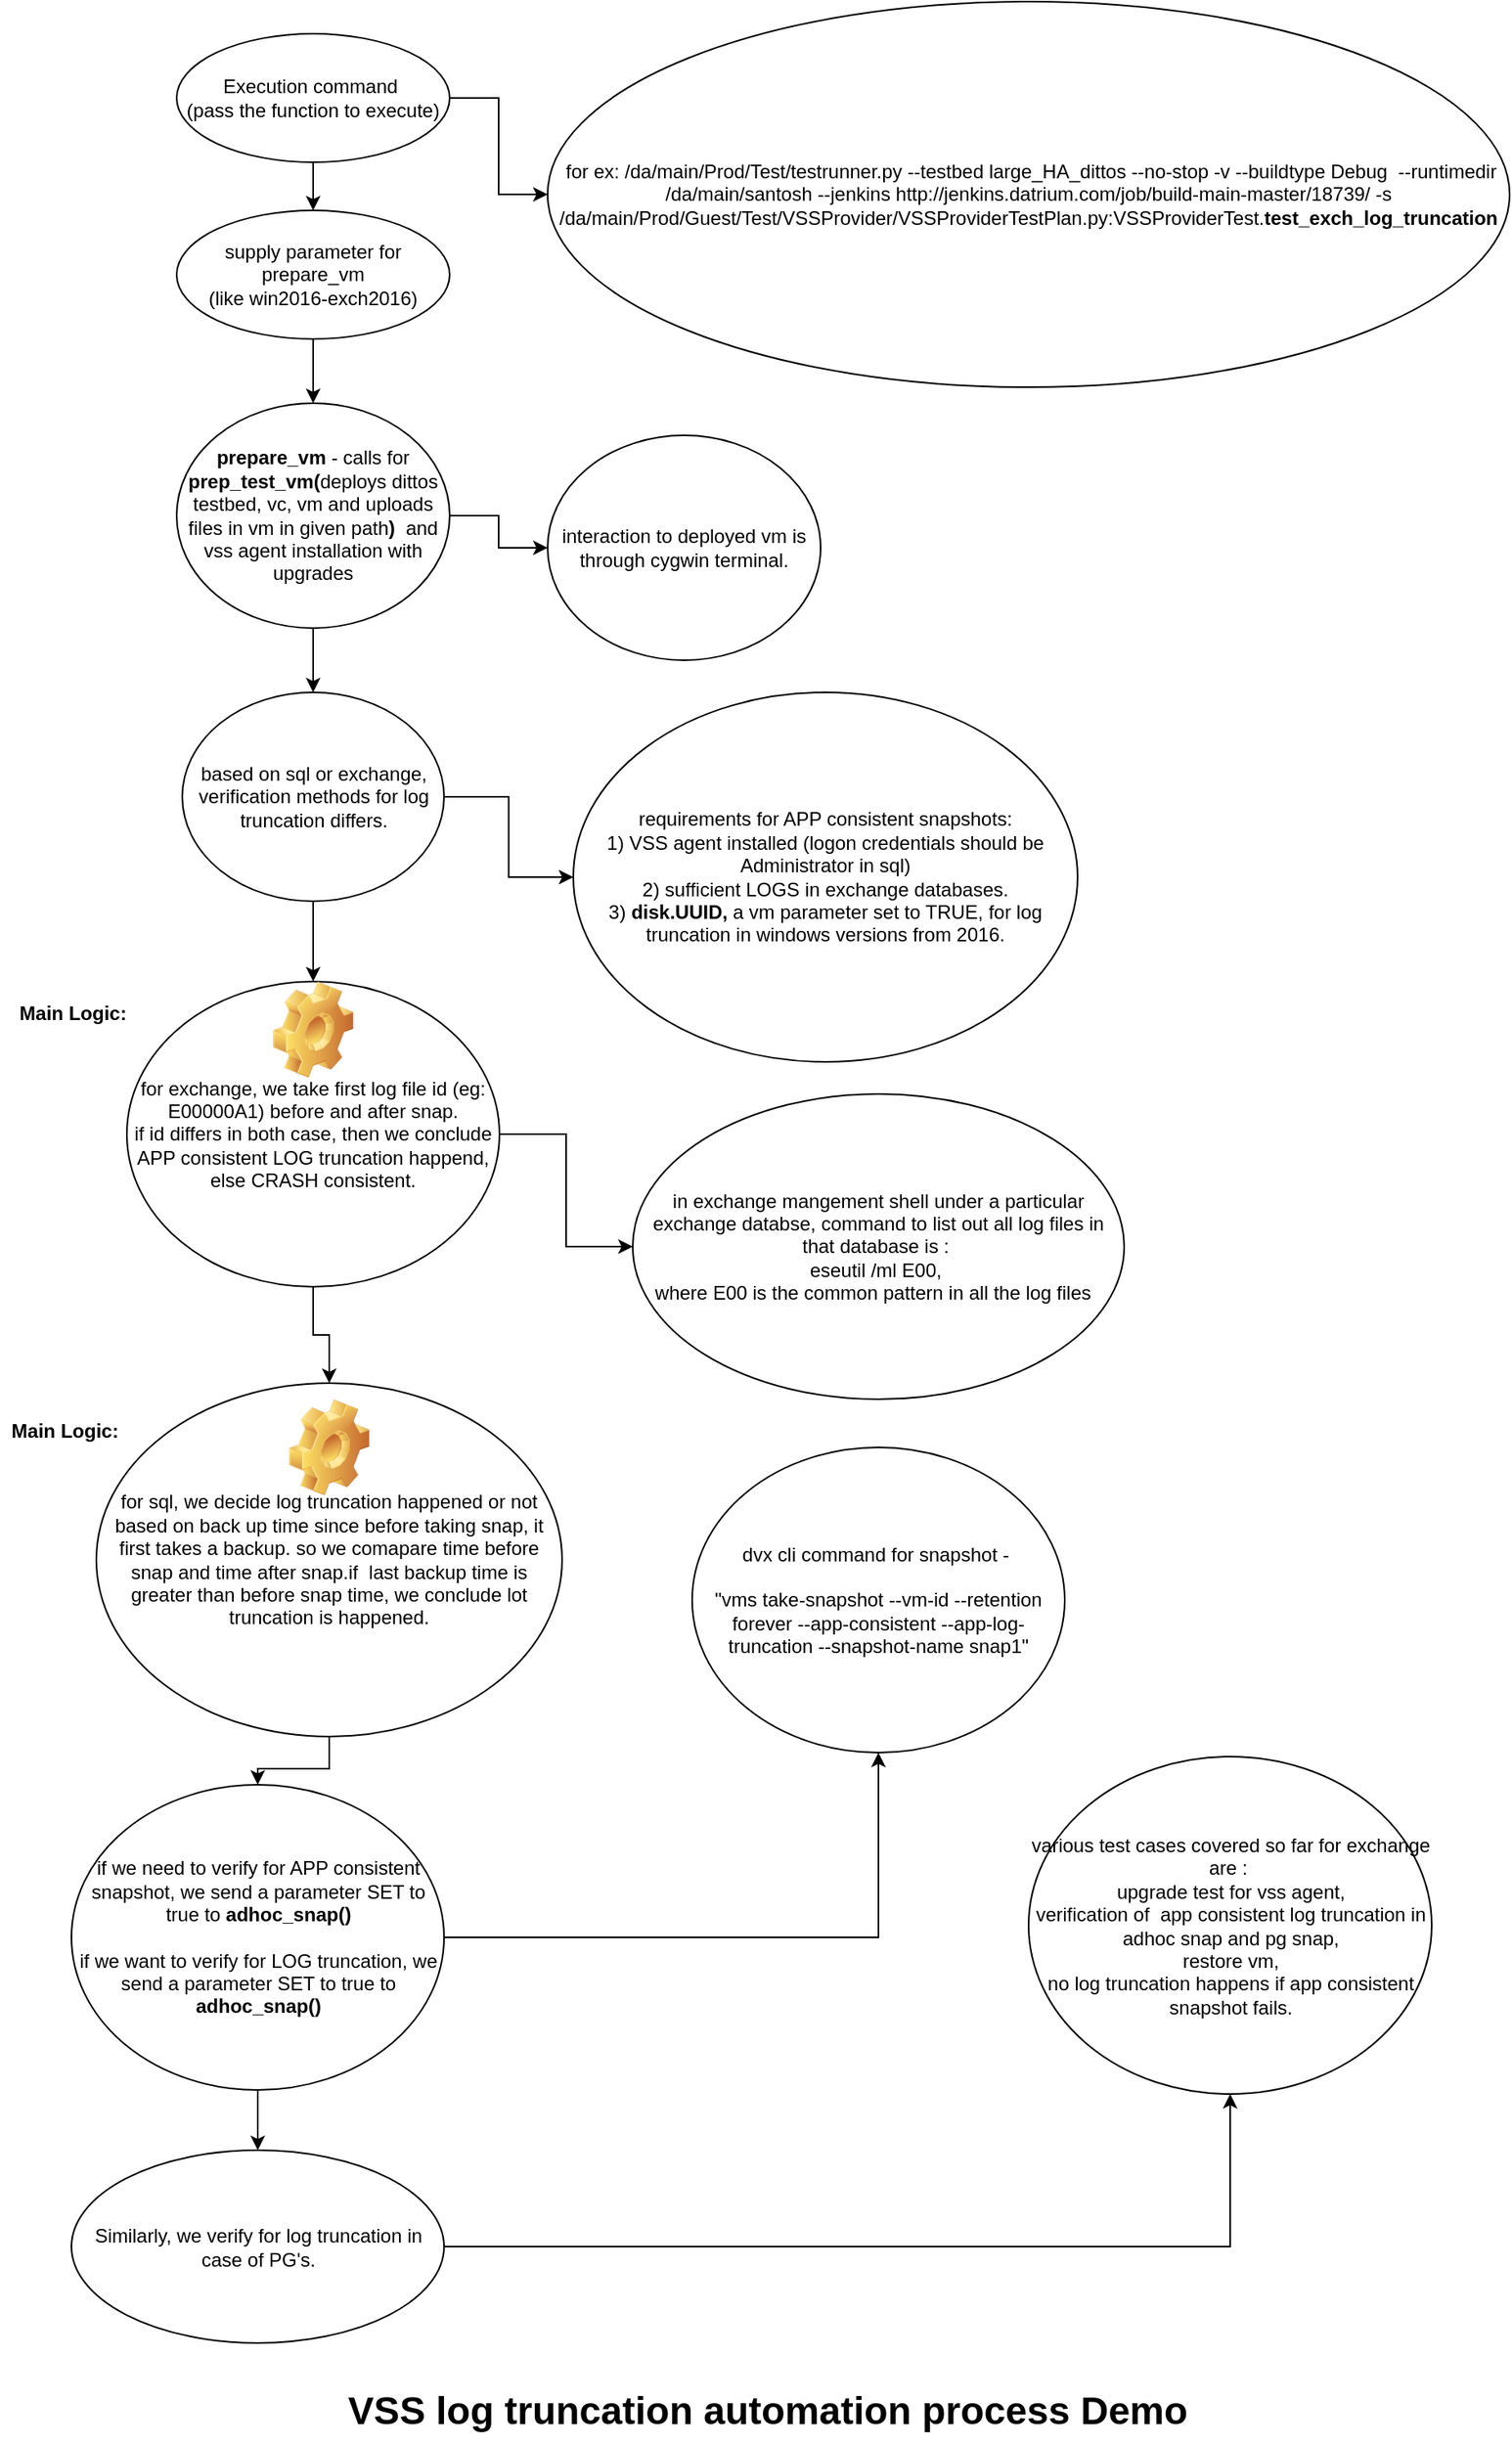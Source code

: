 <mxfile version="12.3.3" type="github" pages="1"><diagram id="uELt-ynE1A2HoDg8i3ag" name="Page-1"><mxGraphModel dx="1854" dy="480" grid="1" gridSize="10" guides="1" tooltips="1" connect="1" arrows="1" fold="1" page="1" pageScale="1" pageWidth="850" pageHeight="1100" math="0" shadow="0"><root><mxCell id="0"/><mxCell id="1" parent="0"/><mxCell id="oQOy_cK82flmqYkgFM5N-3" value="" style="edgeStyle=orthogonalEdgeStyle;rounded=0;orthogonalLoop=1;jettySize=auto;html=1;" parent="1" source="oQOy_cK82flmqYkgFM5N-1" target="oQOy_cK82flmqYkgFM5N-2" edge="1"><mxGeometry relative="1" as="geometry"/></mxCell><mxCell id="oQOy_cK82flmqYkgFM5N-32" value="" style="edgeStyle=orthogonalEdgeStyle;rounded=0;orthogonalLoop=1;jettySize=auto;html=1;" parent="1" source="oQOy_cK82flmqYkgFM5N-1" target="oQOy_cK82flmqYkgFM5N-31" edge="1"><mxGeometry relative="1" as="geometry"/></mxCell><mxCell id="oQOy_cK82flmqYkgFM5N-1" value="Execution command&amp;nbsp;&lt;br&gt;(pass the function to execute)" style="ellipse;whiteSpace=wrap;html=1;" parent="1" vertex="1"><mxGeometry x="20" y="20" width="170" height="80" as="geometry"/></mxCell><mxCell id="oQOy_cK82flmqYkgFM5N-31" value="&amp;nbsp;for ex:&amp;nbsp;/da/main/Prod/Test/testrunner.py --testbed large_HA_dittos --no-stop -v --buildtype Debug&amp;nbsp; --runtimedir /da/main/santosh --jenkins http://jenkins.datrium.com/job/build-main-master/18739/ -s /da/main/Prod/Guest/Test/VSSProvider/VSSProviderTestPlan.py:VSSProviderTest.&lt;b&gt;test_exch_log_truncation&lt;/b&gt;&lt;br&gt;" style="ellipse;whiteSpace=wrap;html=1;" parent="1" vertex="1"><mxGeometry x="251" width="599" height="240" as="geometry"/></mxCell><mxCell id="oQOy_cK82flmqYkgFM5N-5" value="" style="edgeStyle=orthogonalEdgeStyle;rounded=0;orthogonalLoop=1;jettySize=auto;html=1;" parent="1" source="oQOy_cK82flmqYkgFM5N-2" target="oQOy_cK82flmqYkgFM5N-4" edge="1"><mxGeometry relative="1" as="geometry"/></mxCell><mxCell id="oQOy_cK82flmqYkgFM5N-2" value="supply parameter for prepare_vm&lt;br&gt;(like win2016-exch2016)" style="ellipse;whiteSpace=wrap;html=1;" parent="1" vertex="1"><mxGeometry x="20" y="130" width="170" height="80" as="geometry"/></mxCell><mxCell id="oQOy_cK82flmqYkgFM5N-7" value="" style="edgeStyle=orthogonalEdgeStyle;rounded=0;orthogonalLoop=1;jettySize=auto;html=1;" parent="1" source="oQOy_cK82flmqYkgFM5N-4" target="oQOy_cK82flmqYkgFM5N-6" edge="1"><mxGeometry relative="1" as="geometry"/></mxCell><mxCell id="oQOy_cK82flmqYkgFM5N-21" value="" style="edgeStyle=orthogonalEdgeStyle;rounded=0;orthogonalLoop=1;jettySize=auto;html=1;" parent="1" source="oQOy_cK82flmqYkgFM5N-4" target="oQOy_cK82flmqYkgFM5N-20" edge="1"><mxGeometry relative="1" as="geometry"/></mxCell><mxCell id="oQOy_cK82flmqYkgFM5N-4" value="&lt;b&gt;prepare_vm &lt;/b&gt;- calls for &lt;b&gt;prep_test_vm(&lt;/b&gt;deploys dittos testbed, vc, vm and uploads files in vm in given path&lt;b&gt;)&amp;nbsp; &lt;/b&gt;and vss agent installation with upgrades" style="ellipse;whiteSpace=wrap;html=1;" parent="1" vertex="1"><mxGeometry x="20" y="250" width="170" height="140" as="geometry"/></mxCell><mxCell id="oQOy_cK82flmqYkgFM5N-20" value="interaction to deployed vm is through cygwin terminal." style="ellipse;whiteSpace=wrap;html=1;" parent="1" vertex="1"><mxGeometry x="251" y="270" width="170" height="140" as="geometry"/></mxCell><mxCell id="oQOy_cK82flmqYkgFM5N-9" value="" style="edgeStyle=orthogonalEdgeStyle;rounded=0;orthogonalLoop=1;jettySize=auto;html=1;" parent="1" source="oQOy_cK82flmqYkgFM5N-6" target="oQOy_cK82flmqYkgFM5N-8" edge="1"><mxGeometry relative="1" as="geometry"/></mxCell><mxCell id="oQOy_cK82flmqYkgFM5N-19" value="" style="edgeStyle=orthogonalEdgeStyle;rounded=0;orthogonalLoop=1;jettySize=auto;html=1;" parent="1" source="oQOy_cK82flmqYkgFM5N-6" target="oQOy_cK82flmqYkgFM5N-18" edge="1"><mxGeometry relative="1" as="geometry"/></mxCell><mxCell id="oQOy_cK82flmqYkgFM5N-6" value="based on sql or exchange,&lt;br&gt;verification methods for log truncation differs." style="ellipse;whiteSpace=wrap;html=1;" parent="1" vertex="1"><mxGeometry x="23.5" y="430" width="163" height="130" as="geometry"/></mxCell><mxCell id="oQOy_cK82flmqYkgFM5N-18" value="requirements for APP consistent snapshots:&lt;br&gt;1) VSS agent installed (logon credentials should be Administrator in sql)&lt;br&gt;2) sufficient LOGS in exchange databases.&lt;br&gt;3) &lt;b&gt;disk.UUID, &lt;/b&gt;a vm parameter&amp;nbsp;set to TRUE, for log truncation in windows versions from 2016." style="ellipse;whiteSpace=wrap;html=1;" parent="1" vertex="1"><mxGeometry x="267" y="430" width="314" height="230" as="geometry"/></mxCell><mxCell id="oQOy_cK82flmqYkgFM5N-29" value="" style="edgeStyle=orthogonalEdgeStyle;rounded=0;orthogonalLoop=1;jettySize=auto;html=1;" parent="1" source="oQOy_cK82flmqYkgFM5N-8" target="oQOy_cK82flmqYkgFM5N-28" edge="1"><mxGeometry relative="1" as="geometry"/></mxCell><mxCell id="oQOy_cK82flmqYkgFM5N-42" value="" style="edgeStyle=orthogonalEdgeStyle;rounded=0;orthogonalLoop=1;jettySize=auto;html=1;" parent="1" source="oQOy_cK82flmqYkgFM5N-8" target="oQOy_cK82flmqYkgFM5N-41" edge="1"><mxGeometry relative="1" as="geometry"/></mxCell><mxCell id="oQOy_cK82flmqYkgFM5N-8" value="for exchange, we take first log file id (eg: E00000A1) before and after snap.&lt;br&gt;if id differs in both case, then we conclude APP consistent LOG truncation happend, else CRASH consistent." style="ellipse;whiteSpace=wrap;html=1;" parent="1" vertex="1"><mxGeometry x="-11" y="610" width="232" height="190" as="geometry"/></mxCell><mxCell id="oQOy_cK82flmqYkgFM5N-28" value="in exchange mangement shell under a particular exchange databse, command to list out all log files in that database is :&amp;nbsp;&lt;br&gt;eseutil /ml E00,&amp;nbsp;&lt;br&gt;where E00 is the common pattern in all the log files&amp;nbsp;&amp;nbsp;" style="ellipse;whiteSpace=wrap;html=1;" parent="1" vertex="1"><mxGeometry x="304" y="680" width="306" height="190" as="geometry"/></mxCell><mxCell id="oQOy_cK82flmqYkgFM5N-13" value="" style="edgeStyle=orthogonalEdgeStyle;rounded=0;orthogonalLoop=1;jettySize=auto;html=1;" parent="1" source="oQOy_cK82flmqYkgFM5N-10" target="oQOy_cK82flmqYkgFM5N-12" edge="1"><mxGeometry relative="1" as="geometry"/></mxCell><mxCell id="oQOy_cK82flmqYkgFM5N-26" value="" style="edgeStyle=orthogonalEdgeStyle;rounded=0;orthogonalLoop=1;jettySize=auto;html=1;" parent="1" source="oQOy_cK82flmqYkgFM5N-10" target="oQOy_cK82flmqYkgFM5N-25" edge="1"><mxGeometry relative="1" as="geometry"/></mxCell><mxCell id="oQOy_cK82flmqYkgFM5N-10" value="if we need to verify for APP consistent snapshot, we send a parameter SET to true to &lt;b&gt;adhoc_snap()&lt;/b&gt;&lt;br&gt;&lt;br&gt;if we want to verify for LOG truncation, we send a parameter SET to true to &lt;b&gt;adhoc_snap()&lt;/b&gt;" style="ellipse;whiteSpace=wrap;html=1;" parent="1" vertex="1"><mxGeometry x="-45.5" y="1110" width="232" height="190" as="geometry"/></mxCell><mxCell id="oQOy_cK82flmqYkgFM5N-25" value="dvx cli command for snapshot -&amp;nbsp;&lt;br&gt;&lt;br&gt;&quot;vms take-snapshot --vm-id --retention forever --app-consistent --app-log-truncation --snapshot-name snap1&quot;&lt;br&gt;" style="ellipse;whiteSpace=wrap;html=1;" parent="1" vertex="1"><mxGeometry x="341" y="900" width="232" height="190" as="geometry"/></mxCell><mxCell id="oQOy_cK82flmqYkgFM5N-15" value="" style="edgeStyle=orthogonalEdgeStyle;rounded=0;orthogonalLoop=1;jettySize=auto;html=1;" parent="1" source="oQOy_cK82flmqYkgFM5N-12" target="oQOy_cK82flmqYkgFM5N-14" edge="1"><mxGeometry relative="1" as="geometry"/></mxCell><mxCell id="oQOy_cK82flmqYkgFM5N-12" value="Similarly, we verify for log truncation in case of PG's." style="ellipse;whiteSpace=wrap;html=1;" parent="1" vertex="1"><mxGeometry x="-45.5" y="1337.5" width="232" height="120" as="geometry"/></mxCell><mxCell id="oQOy_cK82flmqYkgFM5N-14" value="various test cases covered so far for exchange are :&amp;nbsp;&lt;br&gt;upgrade test for vss agent, &lt;br&gt;verification of&amp;nbsp; app consistent log truncation in adhoc snap and pg snap, &lt;br&gt;restore vm, &lt;br&gt;no log truncation happens if app consistent snapshot fails." style="ellipse;whiteSpace=wrap;html=1;" parent="1" vertex="1"><mxGeometry x="550.5" y="1092.5" width="251" height="210" as="geometry"/></mxCell><mxCell id="oQOy_cK82flmqYkgFM5N-36" value="VSS log truncation automation process Demo&amp;nbsp;" style="text;strokeColor=none;fillColor=none;html=1;fontSize=24;fontStyle=1;verticalAlign=middle;align=center;" parent="1" vertex="1"><mxGeometry x="341" y="1480" width="100" height="40" as="geometry"/></mxCell><mxCell id="oQOy_cK82flmqYkgFM5N-37" value="" style="shape=image;html=1;verticalLabelPosition=bottom;labelBackgroundColor=#ffffff;verticalAlign=top;imageAspect=0;image=img/clipart/Gear_128x128.png" parent="1" vertex="1"><mxGeometry x="80" y="610" width="50" height="60" as="geometry"/></mxCell><mxCell id="oQOy_cK82flmqYkgFM5N-39" value="&lt;b&gt;Main Logic:&lt;/b&gt;" style="text;html=1;align=center;verticalAlign=middle;resizable=0;points=[];;autosize=1;" parent="1" vertex="1"><mxGeometry x="-85.5" y="620" width="80" height="20" as="geometry"/></mxCell><mxCell id="oQOy_cK82flmqYkgFM5N-43" value="" style="edgeStyle=orthogonalEdgeStyle;rounded=0;orthogonalLoop=1;jettySize=auto;html=1;" parent="1" source="oQOy_cK82flmqYkgFM5N-41" target="oQOy_cK82flmqYkgFM5N-10" edge="1"><mxGeometry relative="1" as="geometry"/></mxCell><mxCell id="oQOy_cK82flmqYkgFM5N-41" value="for sql, we decide log truncation happened or not based on back up time since before taking snap, it first takes a backup. so we comapare time before snap and time after snap.if&amp;nbsp; last backup time is greater than before snap time, we conclude lot truncation is happened." style="ellipse;whiteSpace=wrap;html=1;" parent="1" vertex="1"><mxGeometry x="-30" y="860" width="290" height="220" as="geometry"/></mxCell><mxCell id="oQOy_cK82flmqYkgFM5N-44" value="&lt;b&gt;Main Logic:&lt;/b&gt;" style="text;html=1;align=center;verticalAlign=middle;resizable=0;points=[];;autosize=1;" parent="1" vertex="1"><mxGeometry x="-90" y="880" width="80" height="20" as="geometry"/></mxCell><mxCell id="oQOy_cK82flmqYkgFM5N-45" value="" style="shape=image;html=1;verticalLabelPosition=bottom;labelBackgroundColor=#ffffff;verticalAlign=top;imageAspect=0;image=img/clipart/Gear_128x128.png" parent="1" vertex="1"><mxGeometry x="90" y="870" width="50" height="60" as="geometry"/></mxCell></root></mxGraphModel></diagram></mxfile>